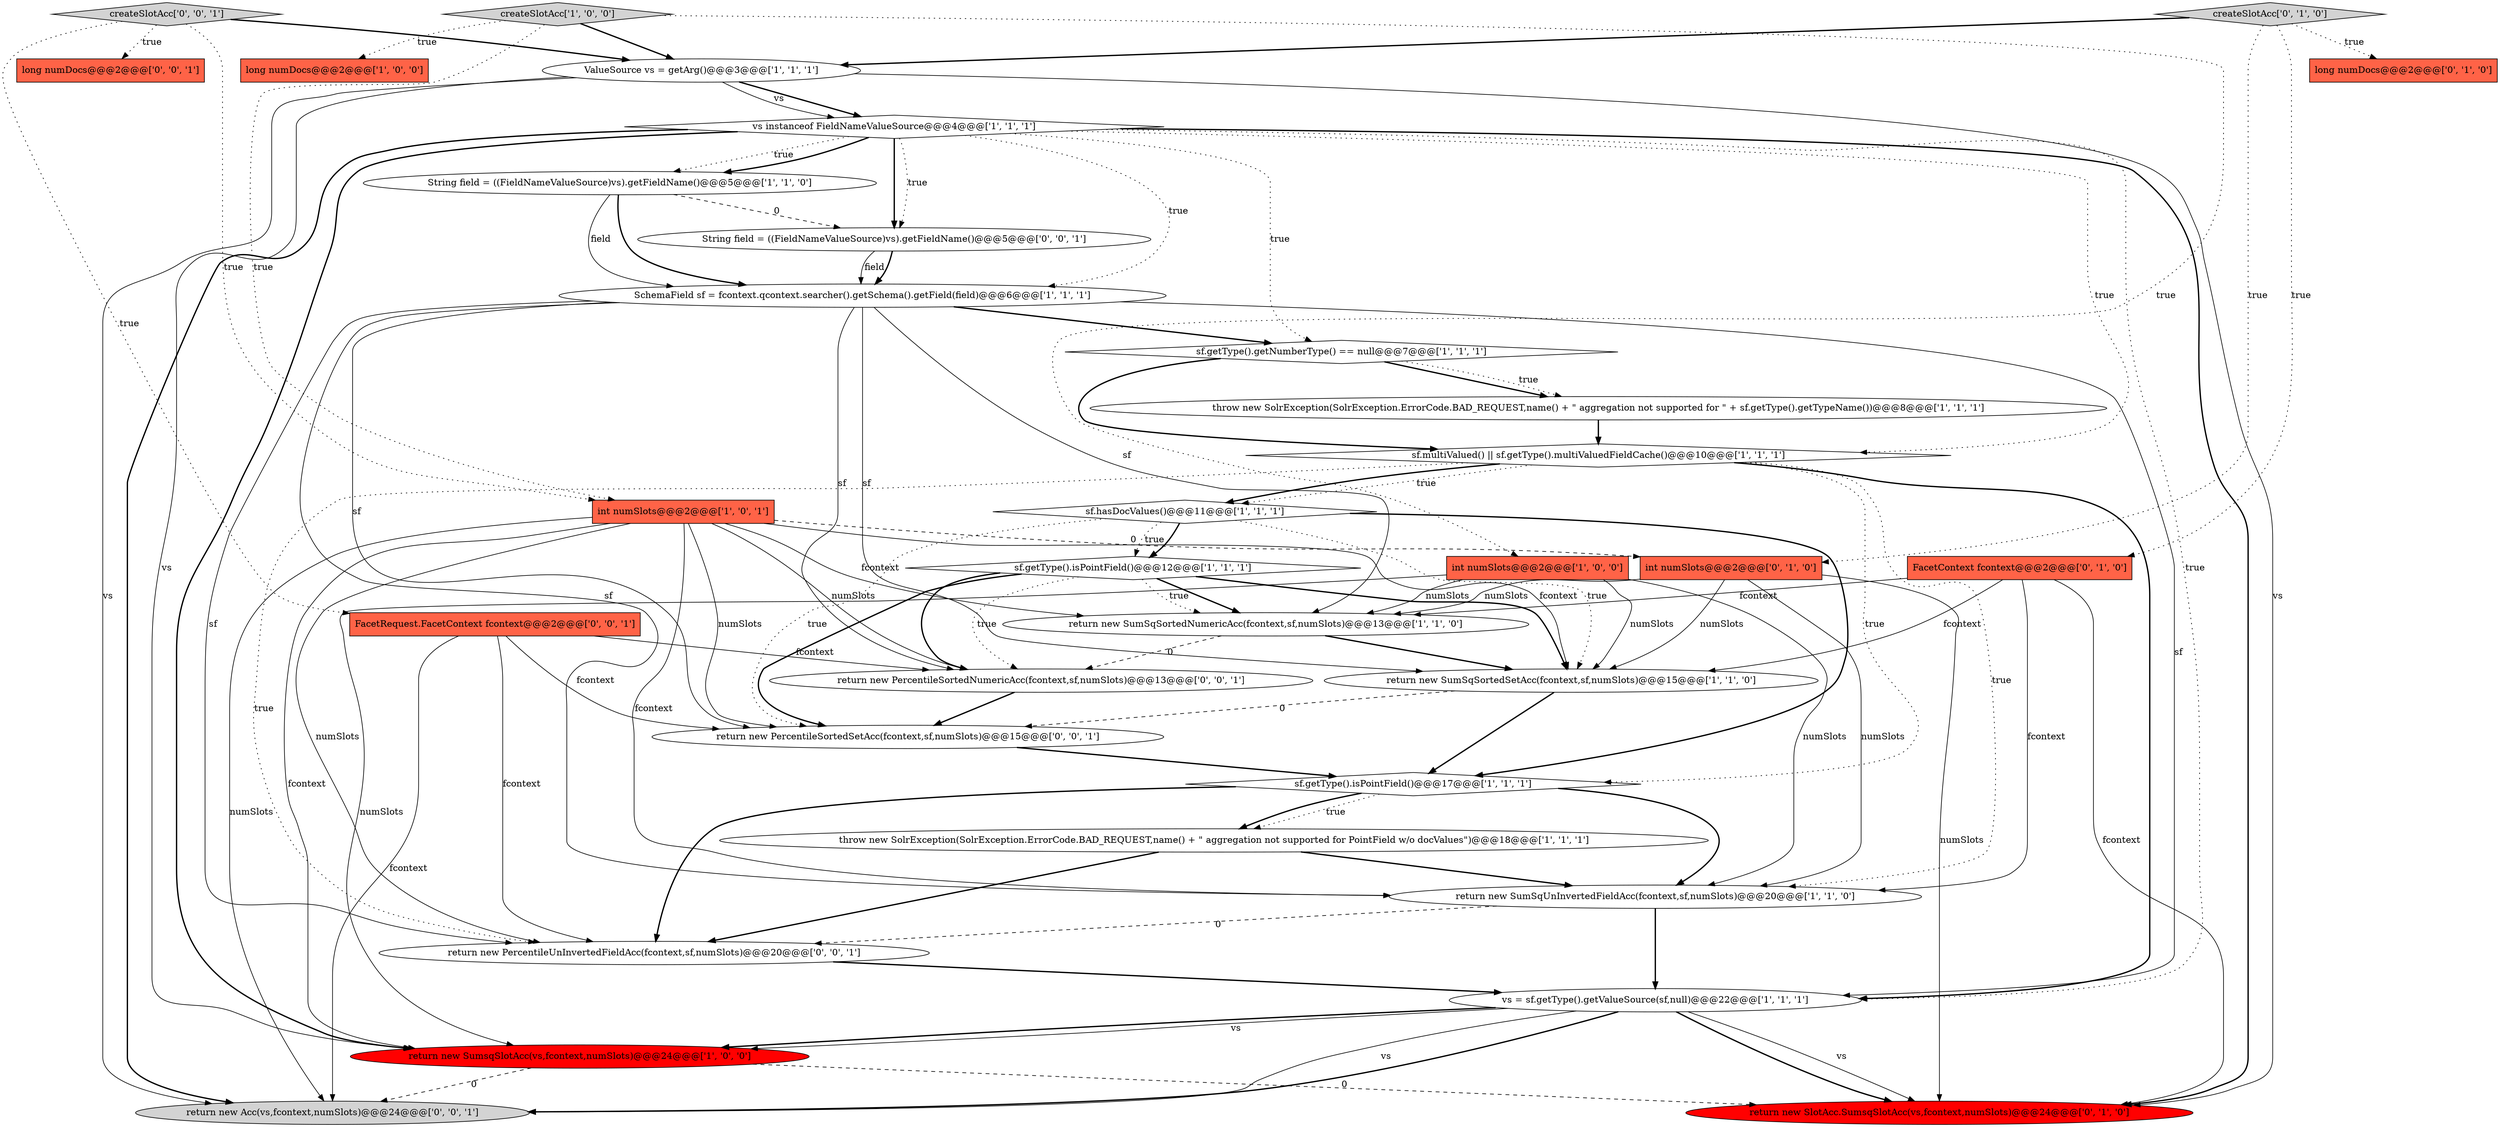 digraph {
11 [style = filled, label = "sf.getType().getNumberType() == null@@@7@@@['1', '1', '1']", fillcolor = white, shape = diamond image = "AAA0AAABBB1BBB"];
19 [style = filled, label = "int numSlots@@@2@@@['1', '0', '1']", fillcolor = tomato, shape = box image = "AAA0AAABBB1BBB"];
6 [style = filled, label = "vs instanceof FieldNameValueSource@@@4@@@['1', '1', '1']", fillcolor = white, shape = diamond image = "AAA0AAABBB1BBB"];
28 [style = filled, label = "FacetRequest.FacetContext fcontext@@@2@@@['0', '0', '1']", fillcolor = tomato, shape = box image = "AAA0AAABBB3BBB"];
14 [style = filled, label = "throw new SolrException(SolrException.ErrorCode.BAD_REQUEST,name() + \" aggregation not supported for \" + sf.getType().getTypeName())@@@8@@@['1', '1', '1']", fillcolor = white, shape = ellipse image = "AAA0AAABBB1BBB"];
24 [style = filled, label = "return new SlotAcc.SumsqSlotAcc(vs,fcontext,numSlots)@@@24@@@['0', '1', '0']", fillcolor = red, shape = ellipse image = "AAA1AAABBB2BBB"];
26 [style = filled, label = "String field = ((FieldNameValueSource)vs).getFieldName()@@@5@@@['0', '0', '1']", fillcolor = white, shape = ellipse image = "AAA0AAABBB3BBB"];
31 [style = filled, label = "return new Acc(vs,fcontext,numSlots)@@@24@@@['0', '0', '1']", fillcolor = lightgray, shape = ellipse image = "AAA0AAABBB3BBB"];
5 [style = filled, label = "long numDocs@@@2@@@['1', '0', '0']", fillcolor = tomato, shape = box image = "AAA0AAABBB1BBB"];
27 [style = filled, label = "return new PercentileUnInvertedFieldAcc(fcontext,sf,numSlots)@@@20@@@['0', '0', '1']", fillcolor = white, shape = ellipse image = "AAA0AAABBB3BBB"];
17 [style = filled, label = "ValueSource vs = getArg()@@@3@@@['1', '1', '1']", fillcolor = white, shape = ellipse image = "AAA0AAABBB1BBB"];
10 [style = filled, label = "int numSlots@@@2@@@['1', '0', '0']", fillcolor = tomato, shape = box image = "AAA0AAABBB1BBB"];
15 [style = filled, label = "sf.getType().isPointField()@@@17@@@['1', '1', '1']", fillcolor = white, shape = diamond image = "AAA0AAABBB1BBB"];
7 [style = filled, label = "return new SumsqSlotAcc(vs,fcontext,numSlots)@@@24@@@['1', '0', '0']", fillcolor = red, shape = ellipse image = "AAA1AAABBB1BBB"];
16 [style = filled, label = "vs = sf.getType().getValueSource(sf,null)@@@22@@@['1', '1', '1']", fillcolor = white, shape = ellipse image = "AAA0AAABBB1BBB"];
8 [style = filled, label = "throw new SolrException(SolrException.ErrorCode.BAD_REQUEST,name() + \" aggregation not supported for PointField w/o docValues\")@@@18@@@['1', '1', '1']", fillcolor = white, shape = ellipse image = "AAA0AAABBB1BBB"];
20 [style = filled, label = "FacetContext fcontext@@@2@@@['0', '1', '0']", fillcolor = tomato, shape = box image = "AAA0AAABBB2BBB"];
0 [style = filled, label = "SchemaField sf = fcontext.qcontext.searcher().getSchema().getField(field)@@@6@@@['1', '1', '1']", fillcolor = white, shape = ellipse image = "AAA0AAABBB1BBB"];
9 [style = filled, label = "String field = ((FieldNameValueSource)vs).getFieldName()@@@5@@@['1', '1', '0']", fillcolor = white, shape = ellipse image = "AAA0AAABBB1BBB"];
3 [style = filled, label = "createSlotAcc['1', '0', '0']", fillcolor = lightgray, shape = diamond image = "AAA0AAABBB1BBB"];
23 [style = filled, label = "int numSlots@@@2@@@['0', '1', '0']", fillcolor = tomato, shape = box image = "AAA1AAABBB2BBB"];
1 [style = filled, label = "sf.getType().isPointField()@@@12@@@['1', '1', '1']", fillcolor = white, shape = diamond image = "AAA0AAABBB1BBB"];
12 [style = filled, label = "sf.multiValued() || sf.getType().multiValuedFieldCache()@@@10@@@['1', '1', '1']", fillcolor = white, shape = diamond image = "AAA0AAABBB1BBB"];
4 [style = filled, label = "sf.hasDocValues()@@@11@@@['1', '1', '1']", fillcolor = white, shape = diamond image = "AAA0AAABBB1BBB"];
22 [style = filled, label = "createSlotAcc['0', '1', '0']", fillcolor = lightgray, shape = diamond image = "AAA0AAABBB2BBB"];
32 [style = filled, label = "createSlotAcc['0', '0', '1']", fillcolor = lightgray, shape = diamond image = "AAA0AAABBB3BBB"];
21 [style = filled, label = "long numDocs@@@2@@@['0', '1', '0']", fillcolor = tomato, shape = box image = "AAA0AAABBB2BBB"];
30 [style = filled, label = "long numDocs@@@2@@@['0', '0', '1']", fillcolor = tomato, shape = box image = "AAA0AAABBB3BBB"];
29 [style = filled, label = "return new PercentileSortedSetAcc(fcontext,sf,numSlots)@@@15@@@['0', '0', '1']", fillcolor = white, shape = ellipse image = "AAA0AAABBB3BBB"];
13 [style = filled, label = "return new SumSqSortedNumericAcc(fcontext,sf,numSlots)@@@13@@@['1', '1', '0']", fillcolor = white, shape = ellipse image = "AAA0AAABBB1BBB"];
25 [style = filled, label = "return new PercentileSortedNumericAcc(fcontext,sf,numSlots)@@@13@@@['0', '0', '1']", fillcolor = white, shape = ellipse image = "AAA0AAABBB3BBB"];
2 [style = filled, label = "return new SumSqUnInvertedFieldAcc(fcontext,sf,numSlots)@@@20@@@['1', '1', '0']", fillcolor = white, shape = ellipse image = "AAA0AAABBB1BBB"];
18 [style = filled, label = "return new SumSqSortedSetAcc(fcontext,sf,numSlots)@@@15@@@['1', '1', '0']", fillcolor = white, shape = ellipse image = "AAA0AAABBB1BBB"];
29->15 [style = bold, label=""];
4->18 [style = dotted, label="true"];
10->2 [style = solid, label="numSlots"];
32->28 [style = dotted, label="true"];
11->14 [style = bold, label=""];
4->1 [style = dotted, label="true"];
4->15 [style = bold, label=""];
16->7 [style = bold, label=""];
12->15 [style = dotted, label="true"];
20->18 [style = solid, label="fcontext"];
23->2 [style = solid, label="numSlots"];
0->2 [style = solid, label="sf"];
0->13 [style = solid, label="sf"];
25->29 [style = bold, label=""];
13->25 [style = dashed, label="0"];
1->13 [style = bold, label=""];
1->13 [style = dotted, label="true"];
6->26 [style = dotted, label="true"];
19->31 [style = solid, label="numSlots"];
15->8 [style = dotted, label="true"];
19->23 [style = dashed, label="0"];
20->13 [style = solid, label="fcontext"];
20->2 [style = solid, label="fcontext"];
32->30 [style = dotted, label="true"];
6->0 [style = dotted, label="true"];
6->11 [style = dotted, label="true"];
17->7 [style = solid, label="vs"];
19->29 [style = solid, label="numSlots"];
8->27 [style = bold, label=""];
18->29 [style = dashed, label="0"];
2->16 [style = bold, label=""];
22->23 [style = dotted, label="true"];
20->24 [style = solid, label="fcontext"];
28->27 [style = solid, label="fcontext"];
26->0 [style = solid, label="field"];
18->15 [style = bold, label=""];
11->14 [style = dotted, label="true"];
12->2 [style = dotted, label="true"];
2->27 [style = dashed, label="0"];
11->12 [style = bold, label=""];
17->31 [style = solid, label="vs"];
27->16 [style = bold, label=""];
17->24 [style = solid, label="vs"];
10->7 [style = solid, label="numSlots"];
12->27 [style = dotted, label="true"];
26->0 [style = bold, label=""];
3->5 [style = dotted, label="true"];
22->20 [style = dotted, label="true"];
10->13 [style = solid, label="numSlots"];
0->25 [style = solid, label="sf"];
32->19 [style = dotted, label="true"];
19->13 [style = solid, label="fcontext"];
22->17 [style = bold, label=""];
12->4 [style = dotted, label="true"];
6->12 [style = dotted, label="true"];
6->7 [style = bold, label=""];
0->27 [style = solid, label="sf"];
32->17 [style = bold, label=""];
23->24 [style = solid, label="numSlots"];
13->18 [style = bold, label=""];
19->18 [style = solid, label="fcontext"];
22->21 [style = dotted, label="true"];
6->26 [style = bold, label=""];
7->31 [style = dashed, label="0"];
17->6 [style = bold, label=""];
0->29 [style = solid, label="sf"];
16->24 [style = bold, label=""];
3->10 [style = dotted, label="true"];
0->11 [style = bold, label=""];
19->25 [style = solid, label="numSlots"];
6->24 [style = bold, label=""];
28->31 [style = solid, label="fcontext"];
16->7 [style = solid, label="vs"];
16->24 [style = solid, label="vs"];
23->18 [style = solid, label="numSlots"];
4->29 [style = dotted, label="true"];
8->2 [style = bold, label=""];
6->9 [style = dotted, label="true"];
16->31 [style = bold, label=""];
9->26 [style = dashed, label="0"];
3->17 [style = bold, label=""];
4->1 [style = bold, label=""];
1->29 [style = bold, label=""];
28->29 [style = solid, label="fcontext"];
1->25 [style = bold, label=""];
15->8 [style = bold, label=""];
19->2 [style = solid, label="fcontext"];
0->16 [style = solid, label="sf"];
16->31 [style = solid, label="vs"];
9->0 [style = solid, label="field"];
15->2 [style = bold, label=""];
0->18 [style = solid, label="sf"];
1->25 [style = dotted, label="true"];
19->27 [style = solid, label="numSlots"];
9->0 [style = bold, label=""];
1->18 [style = bold, label=""];
12->16 [style = bold, label=""];
19->7 [style = solid, label="fcontext"];
3->19 [style = dotted, label="true"];
6->31 [style = bold, label=""];
12->4 [style = bold, label=""];
7->24 [style = dashed, label="0"];
14->12 [style = bold, label=""];
17->6 [style = solid, label="vs"];
10->18 [style = solid, label="numSlots"];
6->9 [style = bold, label=""];
15->27 [style = bold, label=""];
28->25 [style = solid, label="fcontext"];
6->16 [style = dotted, label="true"];
23->13 [style = solid, label="numSlots"];
}
